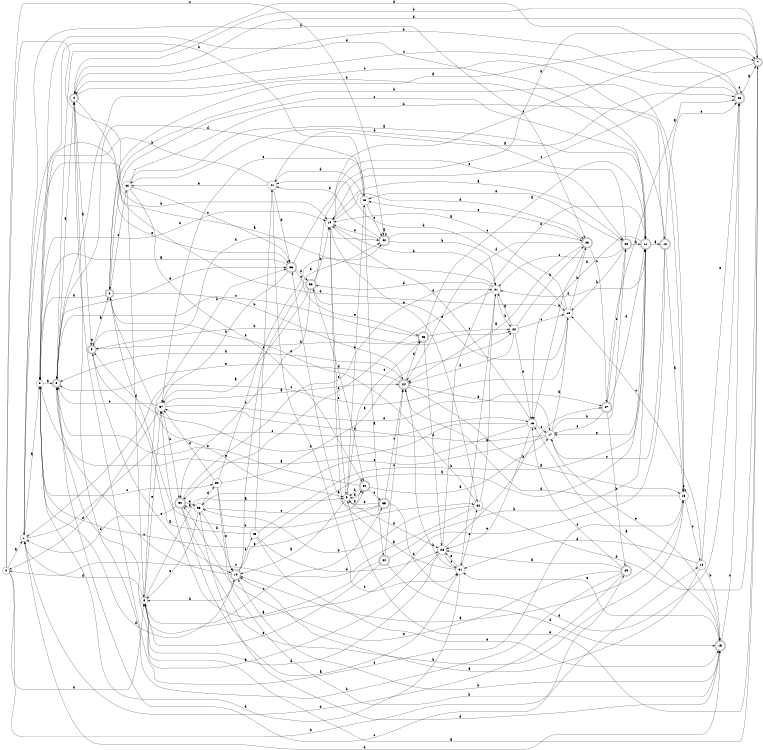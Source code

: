 digraph n37_9 {
__start0 [label="" shape="none"];

rankdir=LR;
size="8,5";

s0 [style="filled", color="black", fillcolor="white" shape="circle", label="0"];
s1 [style="filled", color="black", fillcolor="white" shape="circle", label="1"];
s2 [style="filled", color="black", fillcolor="white" shape="circle", label="2"];
s3 [style="rounded,filled", color="black", fillcolor="white" shape="doublecircle", label="3"];
s4 [style="rounded,filled", color="black", fillcolor="white" shape="doublecircle", label="4"];
s5 [style="rounded,filled", color="black", fillcolor="white" shape="doublecircle", label="5"];
s6 [style="rounded,filled", color="black", fillcolor="white" shape="doublecircle", label="6"];
s7 [style="rounded,filled", color="black", fillcolor="white" shape="doublecircle", label="7"];
s8 [style="filled", color="black", fillcolor="white" shape="circle", label="8"];
s9 [style="filled", color="black", fillcolor="white" shape="circle", label="9"];
s10 [style="rounded,filled", color="black", fillcolor="white" shape="doublecircle", label="10"];
s11 [style="rounded,filled", color="black", fillcolor="white" shape="doublecircle", label="11"];
s12 [style="rounded,filled", color="black", fillcolor="white" shape="doublecircle", label="12"];
s13 [style="filled", color="black", fillcolor="white" shape="circle", label="13"];
s14 [style="filled", color="black", fillcolor="white" shape="circle", label="14"];
s15 [style="rounded,filled", color="black", fillcolor="white" shape="doublecircle", label="15"];
s16 [style="filled", color="black", fillcolor="white" shape="circle", label="16"];
s17 [style="filled", color="black", fillcolor="white" shape="circle", label="17"];
s18 [style="filled", color="black", fillcolor="white" shape="circle", label="18"];
s19 [style="filled", color="black", fillcolor="white" shape="circle", label="19"];
s20 [style="rounded,filled", color="black", fillcolor="white" shape="doublecircle", label="20"];
s21 [style="filled", color="black", fillcolor="white" shape="circle", label="21"];
s22 [style="filled", color="black", fillcolor="white" shape="circle", label="22"];
s23 [style="rounded,filled", color="black", fillcolor="white" shape="doublecircle", label="23"];
s24 [style="rounded,filled", color="black", fillcolor="white" shape="doublecircle", label="24"];
s25 [style="rounded,filled", color="black", fillcolor="white" shape="doublecircle", label="25"];
s26 [style="filled", color="black", fillcolor="white" shape="circle", label="26"];
s27 [style="rounded,filled", color="black", fillcolor="white" shape="doublecircle", label="27"];
s28 [style="rounded,filled", color="black", fillcolor="white" shape="doublecircle", label="28"];
s29 [style="rounded,filled", color="black", fillcolor="white" shape="doublecircle", label="29"];
s30 [style="rounded,filled", color="black", fillcolor="white" shape="doublecircle", label="30"];
s31 [style="filled", color="black", fillcolor="white" shape="circle", label="31"];
s32 [style="filled", color="black", fillcolor="white" shape="circle", label="32"];
s33 [style="filled", color="black", fillcolor="white" shape="circle", label="33"];
s34 [style="rounded,filled", color="black", fillcolor="white" shape="doublecircle", label="34"];
s35 [style="rounded,filled", color="black", fillcolor="white" shape="doublecircle", label="35"];
s36 [style="rounded,filled", color="black", fillcolor="white" shape="doublecircle", label="36"];
s37 [style="filled", color="black", fillcolor="white" shape="circle", label="37"];
s38 [style="rounded,filled", color="black", fillcolor="white" shape="doublecircle", label="38"];
s39 [style="filled", color="black", fillcolor="white" shape="circle", label="39"];
s40 [style="rounded,filled", color="black", fillcolor="white" shape="doublecircle", label="40"];
s41 [style="filled", color="black", fillcolor="white" shape="circle", label="41"];
s42 [style="filled", color="black", fillcolor="white" shape="circle", label="42"];
s43 [style="filled", color="black", fillcolor="white" shape="circle", label="43"];
s44 [style="rounded,filled", color="black", fillcolor="white" shape="doublecircle", label="44"];
s45 [style="filled", color="black", fillcolor="white" shape="circle", label="45"];
s0 -> s1 [label="a"];
s0 -> s19 [label="b"];
s0 -> s40 [label="c"];
s0 -> s8 [label="d"];
s0 -> s29 [label="e"];
s1 -> s2 [label="a"];
s1 -> s23 [label="b"];
s1 -> s16 [label="c"];
s1 -> s15 [label="d"];
s1 -> s36 [label="e"];
s2 -> s3 [label="a"];
s2 -> s19 [label="b"];
s2 -> s39 [label="c"];
s2 -> s10 [label="d"];
s2 -> s32 [label="e"];
s3 -> s4 [label="a"];
s3 -> s11 [label="b"];
s3 -> s14 [label="c"];
s3 -> s43 [label="d"];
s3 -> s36 [label="e"];
s4 -> s5 [label="a"];
s4 -> s7 [label="b"];
s4 -> s12 [label="c"];
s4 -> s18 [label="d"];
s4 -> s13 [label="e"];
s5 -> s6 [label="a"];
s5 -> s22 [label="b"];
s5 -> s10 [label="c"];
s5 -> s40 [label="d"];
s5 -> s5 [label="e"];
s6 -> s7 [label="a"];
s6 -> s24 [label="b"];
s6 -> s42 [label="c"];
s6 -> s2 [label="d"];
s6 -> s9 [label="e"];
s7 -> s8 [label="a"];
s7 -> s19 [label="b"];
s7 -> s19 [label="c"];
s7 -> s4 [label="d"];
s7 -> s9 [label="e"];
s8 -> s9 [label="a"];
s8 -> s36 [label="b"];
s8 -> s35 [label="c"];
s8 -> s1 [label="d"];
s8 -> s37 [label="e"];
s9 -> s10 [label="a"];
s9 -> s43 [label="b"];
s9 -> s25 [label="c"];
s9 -> s26 [label="d"];
s9 -> s34 [label="e"];
s10 -> s11 [label="a"];
s10 -> s8 [label="b"];
s10 -> s3 [label="c"];
s10 -> s40 [label="d"];
s10 -> s45 [label="e"];
s11 -> s12 [label="a"];
s11 -> s16 [label="b"];
s11 -> s6 [label="c"];
s11 -> s21 [label="d"];
s11 -> s17 [label="e"];
s12 -> s13 [label="a"];
s12 -> s37 [label="b"];
s12 -> s17 [label="c"];
s12 -> s2 [label="d"];
s12 -> s28 [label="e"];
s13 -> s10 [label="a"];
s13 -> s6 [label="b"];
s13 -> s14 [label="c"];
s13 -> s24 [label="d"];
s13 -> s13 [label="e"];
s14 -> s10 [label="a"];
s14 -> s15 [label="b"];
s14 -> s18 [label="c"];
s14 -> s31 [label="d"];
s14 -> s28 [label="e"];
s15 -> s16 [label="a"];
s15 -> s10 [label="b"];
s15 -> s28 [label="c"];
s15 -> s33 [label="d"];
s15 -> s31 [label="e"];
s16 -> s2 [label="a"];
s16 -> s5 [label="b"];
s16 -> s17 [label="c"];
s16 -> s19 [label="d"];
s16 -> s26 [label="e"];
s17 -> s18 [label="a"];
s17 -> s20 [label="b"];
s17 -> s33 [label="c"];
s17 -> s37 [label="d"];
s17 -> s15 [label="e"];
s18 -> s19 [label="a"];
s18 -> s23 [label="b"];
s18 -> s1 [label="c"];
s18 -> s41 [label="d"];
s18 -> s38 [label="e"];
s19 -> s20 [label="a"];
s19 -> s21 [label="b"];
s19 -> s9 [label="c"];
s19 -> s23 [label="d"];
s19 -> s32 [label="e"];
s20 -> s11 [label="a"];
s20 -> s18 [label="b"];
s20 -> s21 [label="c"];
s20 -> s42 [label="d"];
s20 -> s43 [label="e"];
s21 -> s1 [label="a"];
s21 -> s22 [label="b"];
s21 -> s31 [label="c"];
s21 -> s38 [label="d"];
s21 -> s30 [label="e"];
s22 -> s21 [label="a"];
s22 -> s23 [label="b"];
s22 -> s18 [label="c"];
s22 -> s24 [label="d"];
s22 -> s16 [label="e"];
s23 -> s24 [label="a"];
s23 -> s16 [label="b"];
s23 -> s27 [label="c"];
s23 -> s24 [label="d"];
s23 -> s43 [label="e"];
s24 -> s13 [label="a"];
s24 -> s3 [label="b"];
s24 -> s17 [label="c"];
s24 -> s25 [label="d"];
s24 -> s3 [label="e"];
s25 -> s11 [label="a"];
s25 -> s5 [label="b"];
s25 -> s3 [label="c"];
s25 -> s26 [label="d"];
s25 -> s22 [label="e"];
s26 -> s3 [label="a"];
s26 -> s27 [label="b"];
s26 -> s31 [label="c"];
s26 -> s8 [label="d"];
s26 -> s11 [label="e"];
s27 -> s28 [label="a"];
s27 -> s29 [label="b"];
s27 -> s20 [label="c"];
s27 -> s11 [label="d"];
s27 -> s17 [label="e"];
s28 -> s7 [label="a"];
s28 -> s4 [label="b"];
s28 -> s4 [label="c"];
s28 -> s3 [label="d"];
s28 -> s28 [label="e"];
s29 -> s26 [label="a"];
s29 -> s4 [label="b"];
s29 -> s16 [label="c"];
s29 -> s1 [label="d"];
s29 -> s30 [label="e"];
s30 -> s31 [label="a"];
s30 -> s13 [label="b"];
s30 -> s21 [label="c"];
s30 -> s1 [label="d"];
s30 -> s33 [label="e"];
s31 -> s19 [label="a"];
s31 -> s24 [label="b"];
s31 -> s32 [label="c"];
s31 -> s2 [label="d"];
s31 -> s26 [label="e"];
s32 -> s21 [label="a"];
s32 -> s33 [label="b"];
s32 -> s0 [label="c"];
s32 -> s7 [label="d"];
s32 -> s6 [label="e"];
s33 -> s30 [label="a"];
s33 -> s10 [label="b"];
s33 -> s34 [label="c"];
s33 -> s39 [label="d"];
s33 -> s8 [label="e"];
s34 -> s17 [label="a"];
s34 -> s9 [label="b"];
s34 -> s35 [label="c"];
s34 -> s9 [label="d"];
s34 -> s3 [label="e"];
s35 -> s36 [label="a"];
s35 -> s6 [label="b"];
s35 -> s24 [label="c"];
s35 -> s28 [label="d"];
s35 -> s9 [label="e"];
s36 -> s2 [label="a"];
s36 -> s37 [label="b"];
s36 -> s7 [label="c"];
s36 -> s38 [label="d"];
s36 -> s25 [label="e"];
s37 -> s24 [label="a"];
s37 -> s30 [label="b"];
s37 -> s3 [label="c"];
s37 -> s0 [label="d"];
s37 -> s27 [label="e"];
s38 -> s37 [label="a"];
s38 -> s19 [label="b"];
s38 -> s30 [label="c"];
s38 -> s34 [label="d"];
s38 -> s20 [label="e"];
s39 -> s22 [label="a"];
s39 -> s15 [label="b"];
s39 -> s40 [label="c"];
s39 -> s37 [label="d"];
s39 -> s10 [label="e"];
s40 -> s40 [label="a"];
s40 -> s21 [label="b"];
s40 -> s23 [label="c"];
s40 -> s41 [label="d"];
s40 -> s19 [label="e"];
s41 -> s28 [label="a"];
s41 -> s2 [label="b"];
s41 -> s31 [label="c"];
s41 -> s36 [label="d"];
s41 -> s42 [label="e"];
s42 -> s11 [label="a"];
s42 -> s13 [label="b"];
s42 -> s36 [label="c"];
s42 -> s8 [label="d"];
s42 -> s34 [label="e"];
s43 -> s44 [label="a"];
s43 -> s2 [label="b"];
s43 -> s40 [label="c"];
s43 -> s41 [label="d"];
s43 -> s37 [label="e"];
s44 -> s8 [label="a"];
s44 -> s11 [label="b"];
s44 -> s24 [label="c"];
s44 -> s15 [label="d"];
s44 -> s8 [label="e"];
s45 -> s5 [label="a"];
s45 -> s11 [label="b"];
s45 -> s41 [label="c"];
s45 -> s26 [label="d"];
s45 -> s15 [label="e"];

}